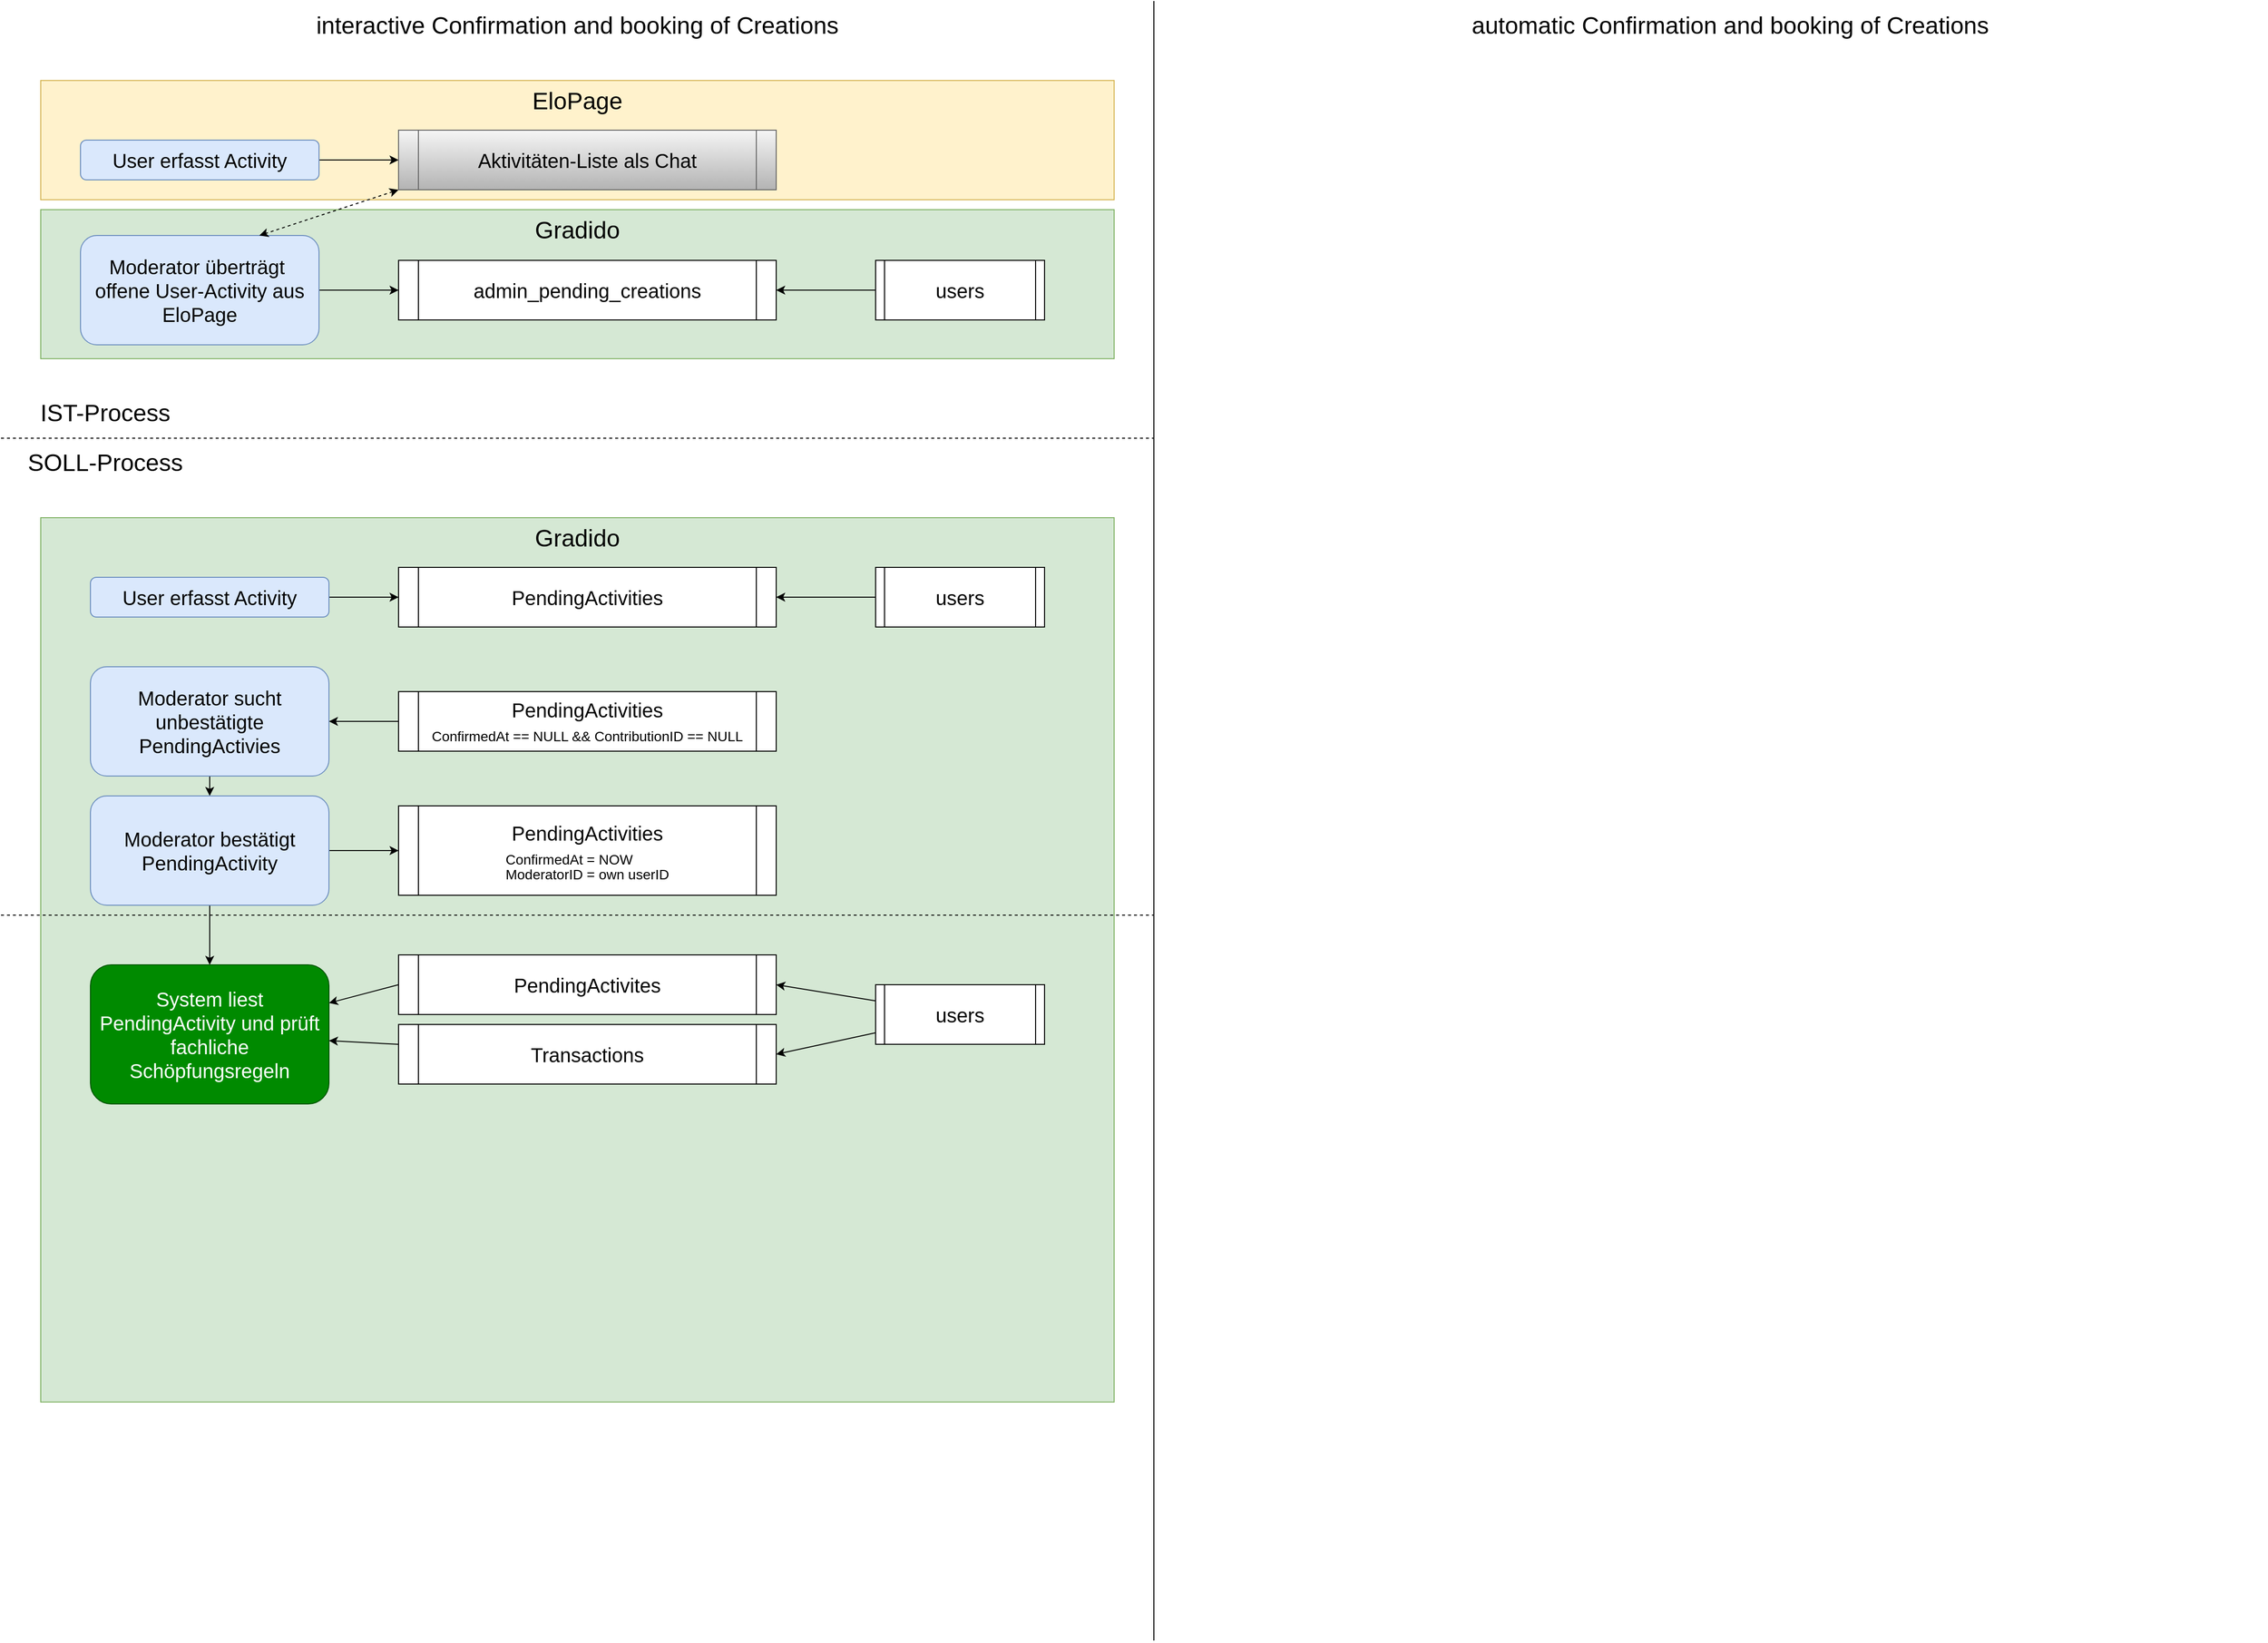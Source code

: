 <mxfile>
    <diagram id="-Bvenr9G4hMm7q4_ZwMA" name="Seite-1">
        <mxGraphModel dx="1185" dy="800" grid="1" gridSize="10" guides="1" tooltips="1" connect="1" arrows="1" fold="1" page="1" pageScale="1" pageWidth="2336" pageHeight="1654" math="0" shadow="0">
            <root>
                <mxCell id="0"/>
                <mxCell id="1" parent="0"/>
                <mxCell id="6" value="EloPage" style="rounded=0;whiteSpace=wrap;html=1;fontSize=24;fillColor=#fff2cc;strokeColor=#d6b656;verticalAlign=top;align=center;" vertex="1" parent="1">
                    <mxGeometry x="40" y="80" width="1080" height="120" as="geometry"/>
                </mxCell>
                <mxCell id="2" value="interactive Confirmation and booking of Creations" style="text;html=1;strokeColor=none;fillColor=none;align=center;verticalAlign=middle;whiteSpace=wrap;rounded=0;fontSize=24;" vertex="1" parent="1">
                    <mxGeometry x="40" y="10" width="1080" height="30" as="geometry"/>
                </mxCell>
                <mxCell id="3" value="automatic Confirmation and booking of Creations" style="text;html=1;strokeColor=none;fillColor=none;align=center;verticalAlign=middle;whiteSpace=wrap;rounded=0;fontSize=24;" vertex="1" parent="1">
                    <mxGeometry x="1200" y="10" width="1080" height="30" as="geometry"/>
                </mxCell>
                <mxCell id="4" value="" style="endArrow=none;html=1;" edge="1" parent="1">
                    <mxGeometry width="50" height="50" relative="1" as="geometry">
                        <mxPoint x="1160" y="1650" as="sourcePoint"/>
                        <mxPoint x="1160" as="targetPoint"/>
                    </mxGeometry>
                </mxCell>
                <mxCell id="45" value="" style="edgeStyle=none;html=1;fontSize=14;" edge="1" parent="1" source="5" target="44">
                    <mxGeometry relative="1" as="geometry"/>
                </mxCell>
                <mxCell id="5" value="User erfasst Activity" style="rounded=1;whiteSpace=wrap;html=1;fontSize=20;fillColor=#dae8fc;strokeColor=#6c8ebf;" vertex="1" parent="1">
                    <mxGeometry x="80" y="140" width="240" height="40" as="geometry"/>
                </mxCell>
                <mxCell id="7" value="Gradido" style="rounded=0;whiteSpace=wrap;html=1;fontSize=24;fillColor=#d5e8d4;strokeColor=#82b366;verticalAlign=top;align=center;" vertex="1" parent="1">
                    <mxGeometry x="40" y="210" width="1080" height="150" as="geometry"/>
                </mxCell>
                <mxCell id="21" style="edgeStyle=none;html=1;entryX=0;entryY=0.5;entryDx=0;entryDy=0;fontSize=24;" edge="1" parent="1" source="8" target="9">
                    <mxGeometry relative="1" as="geometry"/>
                </mxCell>
                <mxCell id="8" value="Moderator überträgt&amp;nbsp; offene User-Activity aus EloPage" style="rounded=1;whiteSpace=wrap;html=1;fontSize=20;fillColor=#dae8fc;strokeColor=#6c8ebf;" vertex="1" parent="1">
                    <mxGeometry x="80" y="236" width="240" height="110" as="geometry"/>
                </mxCell>
                <mxCell id="9" value="admin_pending_creations" style="shape=process;whiteSpace=wrap;html=1;backgroundOutline=1;fontSize=20;size=0.053;" vertex="1" parent="1">
                    <mxGeometry x="400" y="261" width="380" height="60" as="geometry"/>
                </mxCell>
                <mxCell id="29" value="" style="edgeStyle=none;html=1;fontSize=24;" edge="1" parent="1" source="10" target="9">
                    <mxGeometry relative="1" as="geometry"/>
                </mxCell>
                <mxCell id="10" value="users" style="shape=process;whiteSpace=wrap;html=1;backgroundOutline=1;fontSize=20;size=0.053;" vertex="1" parent="1">
                    <mxGeometry x="880" y="261" width="170" height="60" as="geometry"/>
                </mxCell>
                <mxCell id="12" value="" style="endArrow=none;dashed=1;html=1;fontSize=24;" edge="1" parent="1">
                    <mxGeometry width="50" height="50" relative="1" as="geometry">
                        <mxPoint y="440" as="sourcePoint"/>
                        <mxPoint x="1160" y="440" as="targetPoint"/>
                    </mxGeometry>
                </mxCell>
                <mxCell id="13" value="IST-Process" style="text;html=1;strokeColor=none;fillColor=none;align=center;verticalAlign=middle;whiteSpace=wrap;rounded=0;fontSize=24;" vertex="1" parent="1">
                    <mxGeometry y="400" width="210" height="30" as="geometry"/>
                </mxCell>
                <mxCell id="14" value="SOLL-Process" style="text;html=1;strokeColor=none;fillColor=none;align=center;verticalAlign=middle;whiteSpace=wrap;rounded=0;fontSize=24;" vertex="1" parent="1">
                    <mxGeometry y="450" width="210" height="30" as="geometry"/>
                </mxCell>
                <mxCell id="15" value="Gradido" style="rounded=0;whiteSpace=wrap;html=1;fontSize=24;fillColor=#d5e8d4;strokeColor=#82b366;verticalAlign=top;align=center;" vertex="1" parent="1">
                    <mxGeometry x="40" y="520" width="1080" height="890" as="geometry"/>
                </mxCell>
                <mxCell id="18" value="PendingActivities" style="shape=process;whiteSpace=wrap;html=1;backgroundOutline=1;fontSize=20;size=0.053;" vertex="1" parent="1">
                    <mxGeometry x="400" y="570" width="380" height="60" as="geometry"/>
                </mxCell>
                <mxCell id="30" value="" style="edgeStyle=none;html=1;fontSize=24;" edge="1" parent="1" source="19" target="18">
                    <mxGeometry relative="1" as="geometry"/>
                </mxCell>
                <mxCell id="19" value="users" style="shape=process;whiteSpace=wrap;html=1;backgroundOutline=1;fontSize=20;size=0.053;" vertex="1" parent="1">
                    <mxGeometry x="880" y="570" width="170" height="60" as="geometry"/>
                </mxCell>
                <mxCell id="22" value="" style="edgeStyle=none;html=1;fontSize=24;" edge="1" parent="1" source="20" target="18">
                    <mxGeometry relative="1" as="geometry"/>
                </mxCell>
                <mxCell id="20" value="User erfasst Activity" style="rounded=1;whiteSpace=wrap;html=1;fontSize=20;fillColor=#dae8fc;strokeColor=#6c8ebf;" vertex="1" parent="1">
                    <mxGeometry x="90" y="580" width="240" height="40" as="geometry"/>
                </mxCell>
                <mxCell id="36" value="" style="edgeStyle=none;html=1;fontSize=24;" edge="1" parent="1" source="23" target="28">
                    <mxGeometry relative="1" as="geometry"/>
                </mxCell>
                <mxCell id="23" value="Moderator sucht unbestätigte PendingActivies" style="rounded=1;whiteSpace=wrap;html=1;fontSize=20;fillColor=#dae8fc;strokeColor=#6c8ebf;" vertex="1" parent="1">
                    <mxGeometry x="90" y="670" width="240" height="110" as="geometry"/>
                </mxCell>
                <mxCell id="27" value="" style="edgeStyle=none;html=1;fontSize=24;" edge="1" parent="1" source="25" target="23">
                    <mxGeometry relative="1" as="geometry"/>
                </mxCell>
                <mxCell id="25" value="PendingActivities&lt;br style=&quot;font-size: 20px&quot;&gt;&lt;font style=&quot;font-size: 14px&quot;&gt;ConfirmedAt == NULL &amp;amp;&amp;amp; ContributionID == NULL&lt;/font&gt;" style="shape=process;whiteSpace=wrap;html=1;backgroundOutline=1;fontSize=20;size=0.053;" vertex="1" parent="1">
                    <mxGeometry x="400" y="695" width="380" height="60" as="geometry"/>
                </mxCell>
                <mxCell id="32" value="" style="edgeStyle=none;html=1;fontSize=24;" edge="1" parent="1" source="28" target="31">
                    <mxGeometry relative="1" as="geometry"/>
                </mxCell>
                <mxCell id="43" value="" style="edgeStyle=none;html=1;fontSize=14;" edge="1" parent="1" source="28" target="34">
                    <mxGeometry relative="1" as="geometry"/>
                </mxCell>
                <mxCell id="28" value="Moderator bestätigt PendingActivity" style="rounded=1;whiteSpace=wrap;html=1;fontSize=20;fillColor=#dae8fc;strokeColor=#6c8ebf;" vertex="1" parent="1">
                    <mxGeometry x="90" y="800" width="240" height="110" as="geometry"/>
                </mxCell>
                <mxCell id="31" value="PendingActivities&lt;br style=&quot;font-size: 20px&quot;&gt;&lt;div style=&quot;text-align: left&quot;&gt;&lt;span style=&quot;font-size: 14px&quot;&gt;ConfirmedAt = NOW&lt;/span&gt;&lt;/div&gt;&lt;span style=&quot;font-size: 14px ; line-height: 0.8&quot;&gt;&lt;div style=&quot;text-align: left&quot;&gt;&lt;span&gt;ModeratorID = own userID&lt;/span&gt;&lt;/div&gt;&lt;/span&gt;" style="shape=process;whiteSpace=wrap;html=1;backgroundOutline=1;fontSize=20;size=0.053;" vertex="1" parent="1">
                    <mxGeometry x="400" y="810" width="380" height="90" as="geometry"/>
                </mxCell>
                <mxCell id="34" value="System liest PendingActivity und prüft fachliche Schöpfungsregeln" style="rounded=1;whiteSpace=wrap;html=1;fontSize=20;fillColor=#008a00;strokeColor=#005700;fontColor=#ffffff;" vertex="1" parent="1">
                    <mxGeometry x="90" y="970" width="240" height="140" as="geometry"/>
                </mxCell>
                <mxCell id="37" value="" style="edgeStyle=none;html=1;fontSize=12;exitX=0;exitY=0.5;exitDx=0;exitDy=0;" edge="1" parent="1" source="35" target="34">
                    <mxGeometry relative="1" as="geometry"/>
                </mxCell>
                <mxCell id="35" value="PendingActivites" style="shape=process;whiteSpace=wrap;html=1;backgroundOutline=1;fontSize=20;size=0.053;" vertex="1" parent="1">
                    <mxGeometry x="400" y="960" width="380" height="60" as="geometry"/>
                </mxCell>
                <mxCell id="38" value="" style="edgeStyle=none;html=1;fontSize=24;" edge="1" parent="1" source="39">
                    <mxGeometry relative="1" as="geometry">
                        <mxPoint x="780" y="990" as="targetPoint"/>
                    </mxGeometry>
                </mxCell>
                <mxCell id="41" style="edgeStyle=none;html=1;entryX=1;entryY=0.5;entryDx=0;entryDy=0;fontSize=12;" edge="1" parent="1" source="39" target="40">
                    <mxGeometry relative="1" as="geometry"/>
                </mxCell>
                <mxCell id="39" value="users" style="shape=process;whiteSpace=wrap;html=1;backgroundOutline=1;fontSize=20;size=0.053;" vertex="1" parent="1">
                    <mxGeometry x="880" y="990" width="170" height="60" as="geometry"/>
                </mxCell>
                <mxCell id="42" style="edgeStyle=none;html=1;fontSize=12;" edge="1" parent="1" source="40" target="34">
                    <mxGeometry relative="1" as="geometry"/>
                </mxCell>
                <mxCell id="40" value="Transactions" style="shape=process;whiteSpace=wrap;html=1;backgroundOutline=1;fontSize=20;size=0.053;" vertex="1" parent="1">
                    <mxGeometry x="400" y="1030" width="380" height="60" as="geometry"/>
                </mxCell>
                <mxCell id="46" style="edgeStyle=none;html=1;entryX=0.75;entryY=0;entryDx=0;entryDy=0;fontSize=14;dashed=1;startArrow=classic;startFill=1;exitX=0;exitY=1;exitDx=0;exitDy=0;" edge="1" parent="1" source="44" target="8">
                    <mxGeometry relative="1" as="geometry"/>
                </mxCell>
                <mxCell id="44" value="Aktivitäten-Liste als Chat" style="shape=process;whiteSpace=wrap;html=1;backgroundOutline=1;fontSize=20;size=0.053;fillColor=#f5f5f5;strokeColor=#666666;gradientColor=#b3b3b3;" vertex="1" parent="1">
                    <mxGeometry x="400" y="130" width="380" height="60" as="geometry"/>
                </mxCell>
                <mxCell id="47" value="" style="endArrow=none;dashed=1;html=1;fontSize=24;" edge="1" parent="1">
                    <mxGeometry width="50" height="50" relative="1" as="geometry">
                        <mxPoint y="920" as="sourcePoint"/>
                        <mxPoint x="1160" y="920" as="targetPoint"/>
                    </mxGeometry>
                </mxCell>
            </root>
        </mxGraphModel>
    </diagram>
</mxfile>